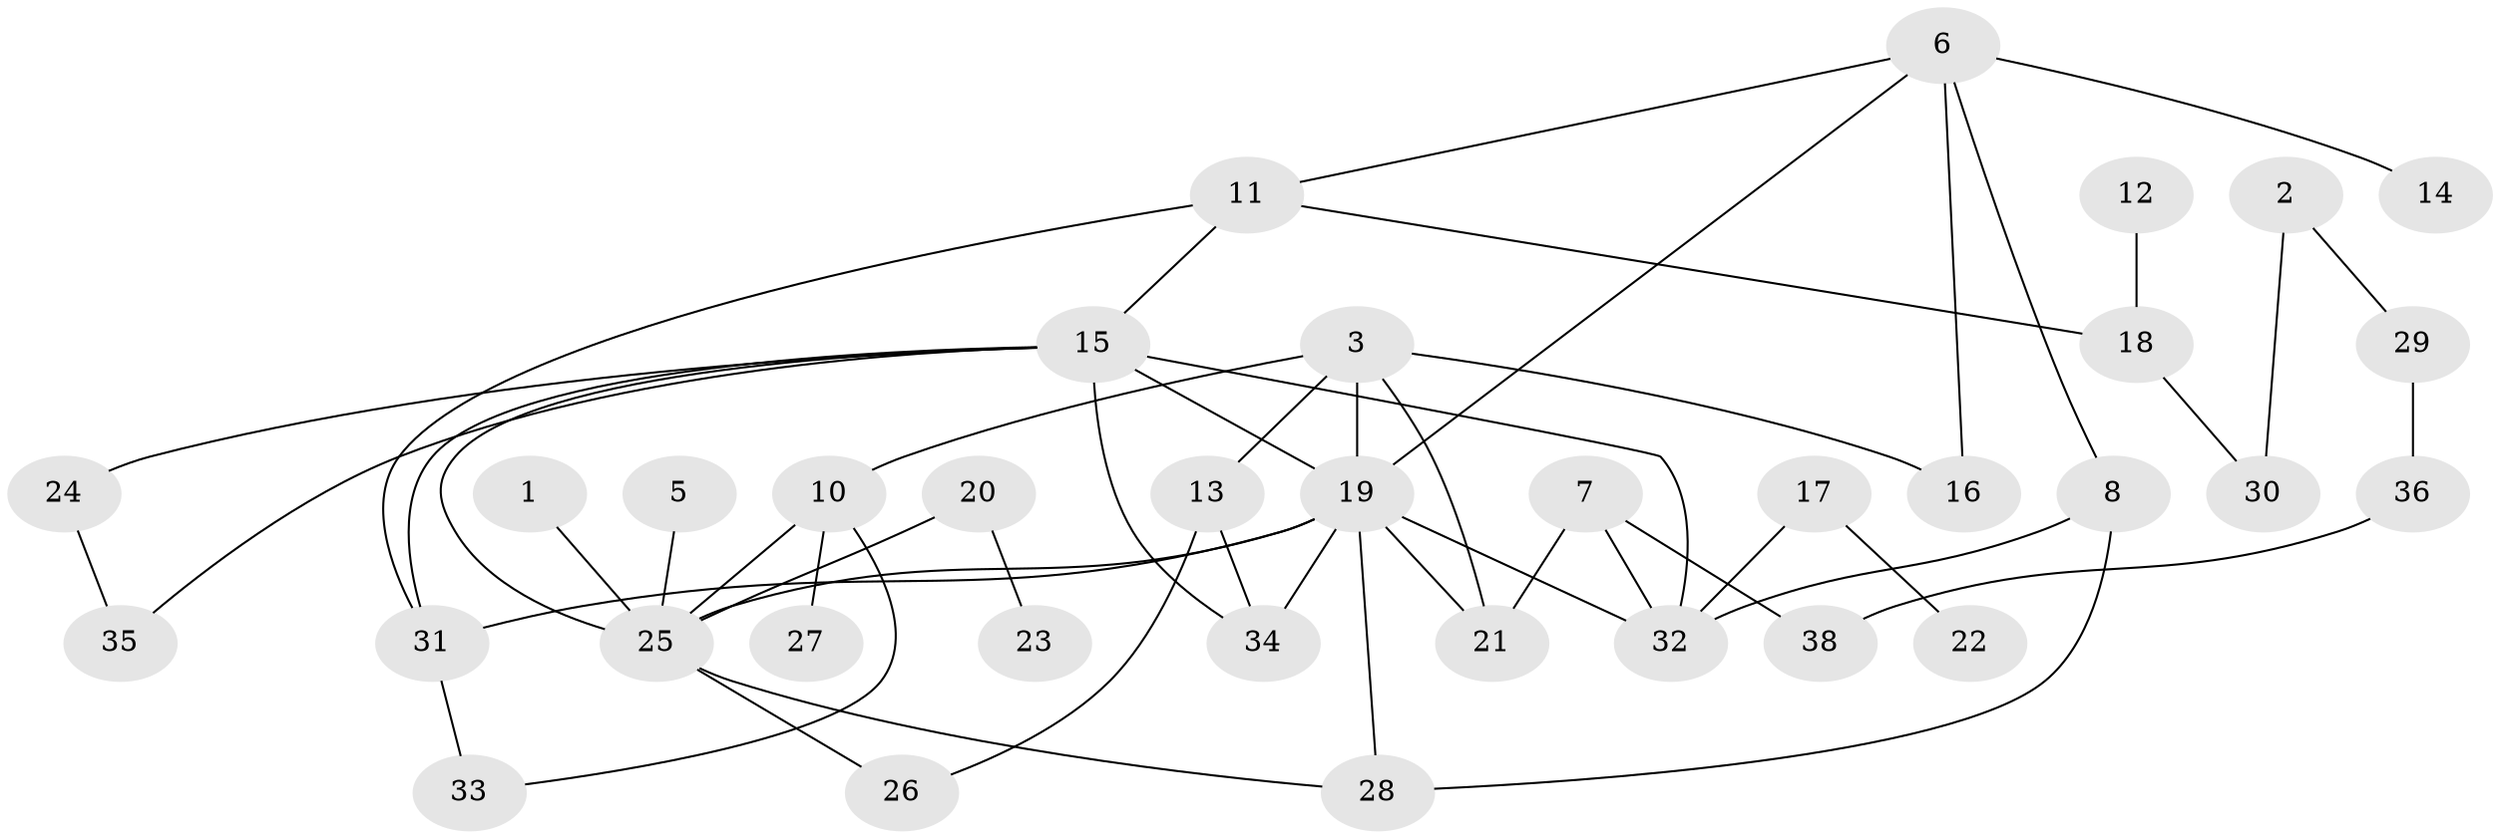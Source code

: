 // original degree distribution, {1: 0.25333333333333335, 2: 0.36, 0: 0.013333333333333334, 5: 0.06666666666666667, 3: 0.16, 4: 0.10666666666666667, 8: 0.013333333333333334, 6: 0.02666666666666667}
// Generated by graph-tools (version 1.1) at 2025/33/03/09/25 02:33:52]
// undirected, 35 vertices, 52 edges
graph export_dot {
graph [start="1"]
  node [color=gray90,style=filled];
  1;
  2;
  3;
  5;
  6;
  7;
  8;
  10;
  11;
  12;
  13;
  14;
  15;
  16;
  17;
  18;
  19;
  20;
  21;
  22;
  23;
  24;
  25;
  26;
  27;
  28;
  29;
  30;
  31;
  32;
  33;
  34;
  35;
  36;
  38;
  1 -- 25 [weight=1.0];
  2 -- 29 [weight=1.0];
  2 -- 30 [weight=1.0];
  3 -- 10 [weight=1.0];
  3 -- 13 [weight=1.0];
  3 -- 16 [weight=1.0];
  3 -- 19 [weight=1.0];
  3 -- 21 [weight=1.0];
  5 -- 25 [weight=1.0];
  6 -- 8 [weight=1.0];
  6 -- 11 [weight=1.0];
  6 -- 14 [weight=1.0];
  6 -- 16 [weight=1.0];
  6 -- 19 [weight=1.0];
  7 -- 21 [weight=1.0];
  7 -- 32 [weight=1.0];
  7 -- 38 [weight=1.0];
  8 -- 28 [weight=1.0];
  8 -- 32 [weight=1.0];
  10 -- 25 [weight=1.0];
  10 -- 27 [weight=1.0];
  10 -- 33 [weight=1.0];
  11 -- 15 [weight=1.0];
  11 -- 18 [weight=1.0];
  11 -- 31 [weight=1.0];
  12 -- 18 [weight=1.0];
  13 -- 26 [weight=1.0];
  13 -- 34 [weight=1.0];
  15 -- 19 [weight=2.0];
  15 -- 24 [weight=1.0];
  15 -- 25 [weight=1.0];
  15 -- 31 [weight=1.0];
  15 -- 32 [weight=1.0];
  15 -- 34 [weight=1.0];
  15 -- 35 [weight=1.0];
  17 -- 22 [weight=1.0];
  17 -- 32 [weight=1.0];
  18 -- 30 [weight=1.0];
  19 -- 21 [weight=1.0];
  19 -- 25 [weight=1.0];
  19 -- 28 [weight=1.0];
  19 -- 31 [weight=1.0];
  19 -- 32 [weight=1.0];
  19 -- 34 [weight=2.0];
  20 -- 23 [weight=1.0];
  20 -- 25 [weight=1.0];
  24 -- 35 [weight=1.0];
  25 -- 26 [weight=1.0];
  25 -- 28 [weight=1.0];
  29 -- 36 [weight=2.0];
  31 -- 33 [weight=1.0];
  36 -- 38 [weight=1.0];
}
